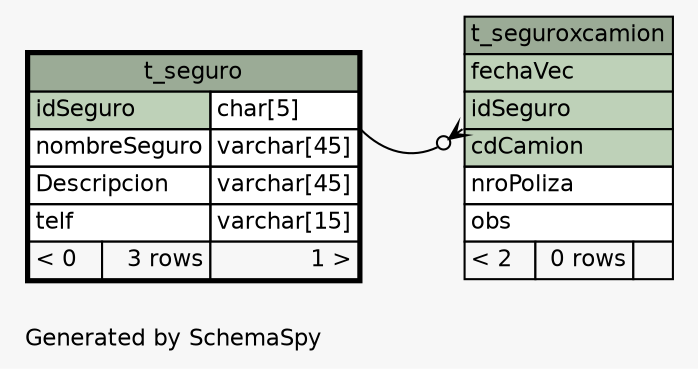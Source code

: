// dot null on Windows 7 6.1
// SchemaSpy rev 590
digraph "oneDegreeRelationshipsDiagram" {
  graph [
    rankdir="RL"
    bgcolor="#f7f7f7"
    label="\nGenerated by SchemaSpy"
    labeljust="l"
    nodesep="0.18"
    ranksep="0.46"
    fontname="Helvetica"
    fontsize="11"
  ];
  node [
    fontname="Helvetica"
    fontsize="11"
    shape="plaintext"
  ];
  edge [
    arrowsize="0.8"
  ];
  "t_seguroxcamion":"idSeguro":sw -> "t_seguro":"idSeguro.type":se [arrowhead=none dir=back arrowtail=crowodot];
  "t_seguro" [
    label=<
    <TABLE BORDER="2" CELLBORDER="1" CELLSPACING="0" BGCOLOR="#ffffff">
      <TR><TD COLSPAN="3" BGCOLOR="#9bab96" ALIGN="CENTER">t_seguro</TD></TR>
      <TR><TD PORT="idSeguro" COLSPAN="2" BGCOLOR="#bed1b8" ALIGN="LEFT">idSeguro</TD><TD PORT="idSeguro.type" ALIGN="LEFT">char[5]</TD></TR>
      <TR><TD PORT="nombreSeguro" COLSPAN="2" ALIGN="LEFT">nombreSeguro</TD><TD PORT="nombreSeguro.type" ALIGN="LEFT">varchar[45]</TD></TR>
      <TR><TD PORT="Descripcion" COLSPAN="2" ALIGN="LEFT">Descripcion</TD><TD PORT="Descripcion.type" ALIGN="LEFT">varchar[45]</TD></TR>
      <TR><TD PORT="telf" COLSPAN="2" ALIGN="LEFT">telf</TD><TD PORT="telf.type" ALIGN="LEFT">varchar[15]</TD></TR>
      <TR><TD ALIGN="LEFT" BGCOLOR="#f7f7f7">&lt; 0</TD><TD ALIGN="RIGHT" BGCOLOR="#f7f7f7">3 rows</TD><TD ALIGN="RIGHT" BGCOLOR="#f7f7f7">1 &gt;</TD></TR>
    </TABLE>>
    URL="t_seguro.html"
    tooltip="t_seguro"
  ];
  "t_seguroxcamion" [
    label=<
    <TABLE BORDER="0" CELLBORDER="1" CELLSPACING="0" BGCOLOR="#ffffff">
      <TR><TD COLSPAN="3" BGCOLOR="#9bab96" ALIGN="CENTER">t_seguroxcamion</TD></TR>
      <TR><TD PORT="fechaVec" COLSPAN="3" BGCOLOR="#bed1b8" ALIGN="LEFT">fechaVec</TD></TR>
      <TR><TD PORT="idSeguro" COLSPAN="3" BGCOLOR="#bed1b8" ALIGN="LEFT">idSeguro</TD></TR>
      <TR><TD PORT="cdCamion" COLSPAN="3" BGCOLOR="#bed1b8" ALIGN="LEFT">cdCamion</TD></TR>
      <TR><TD PORT="nroPoliza" COLSPAN="3" ALIGN="LEFT">nroPoliza</TD></TR>
      <TR><TD PORT="obs" COLSPAN="3" ALIGN="LEFT">obs</TD></TR>
      <TR><TD ALIGN="LEFT" BGCOLOR="#f7f7f7">&lt; 2</TD><TD ALIGN="RIGHT" BGCOLOR="#f7f7f7">0 rows</TD><TD ALIGN="RIGHT" BGCOLOR="#f7f7f7">  </TD></TR>
    </TABLE>>
    URL="t_seguroxcamion.html"
    tooltip="t_seguroxcamion"
  ];
}
